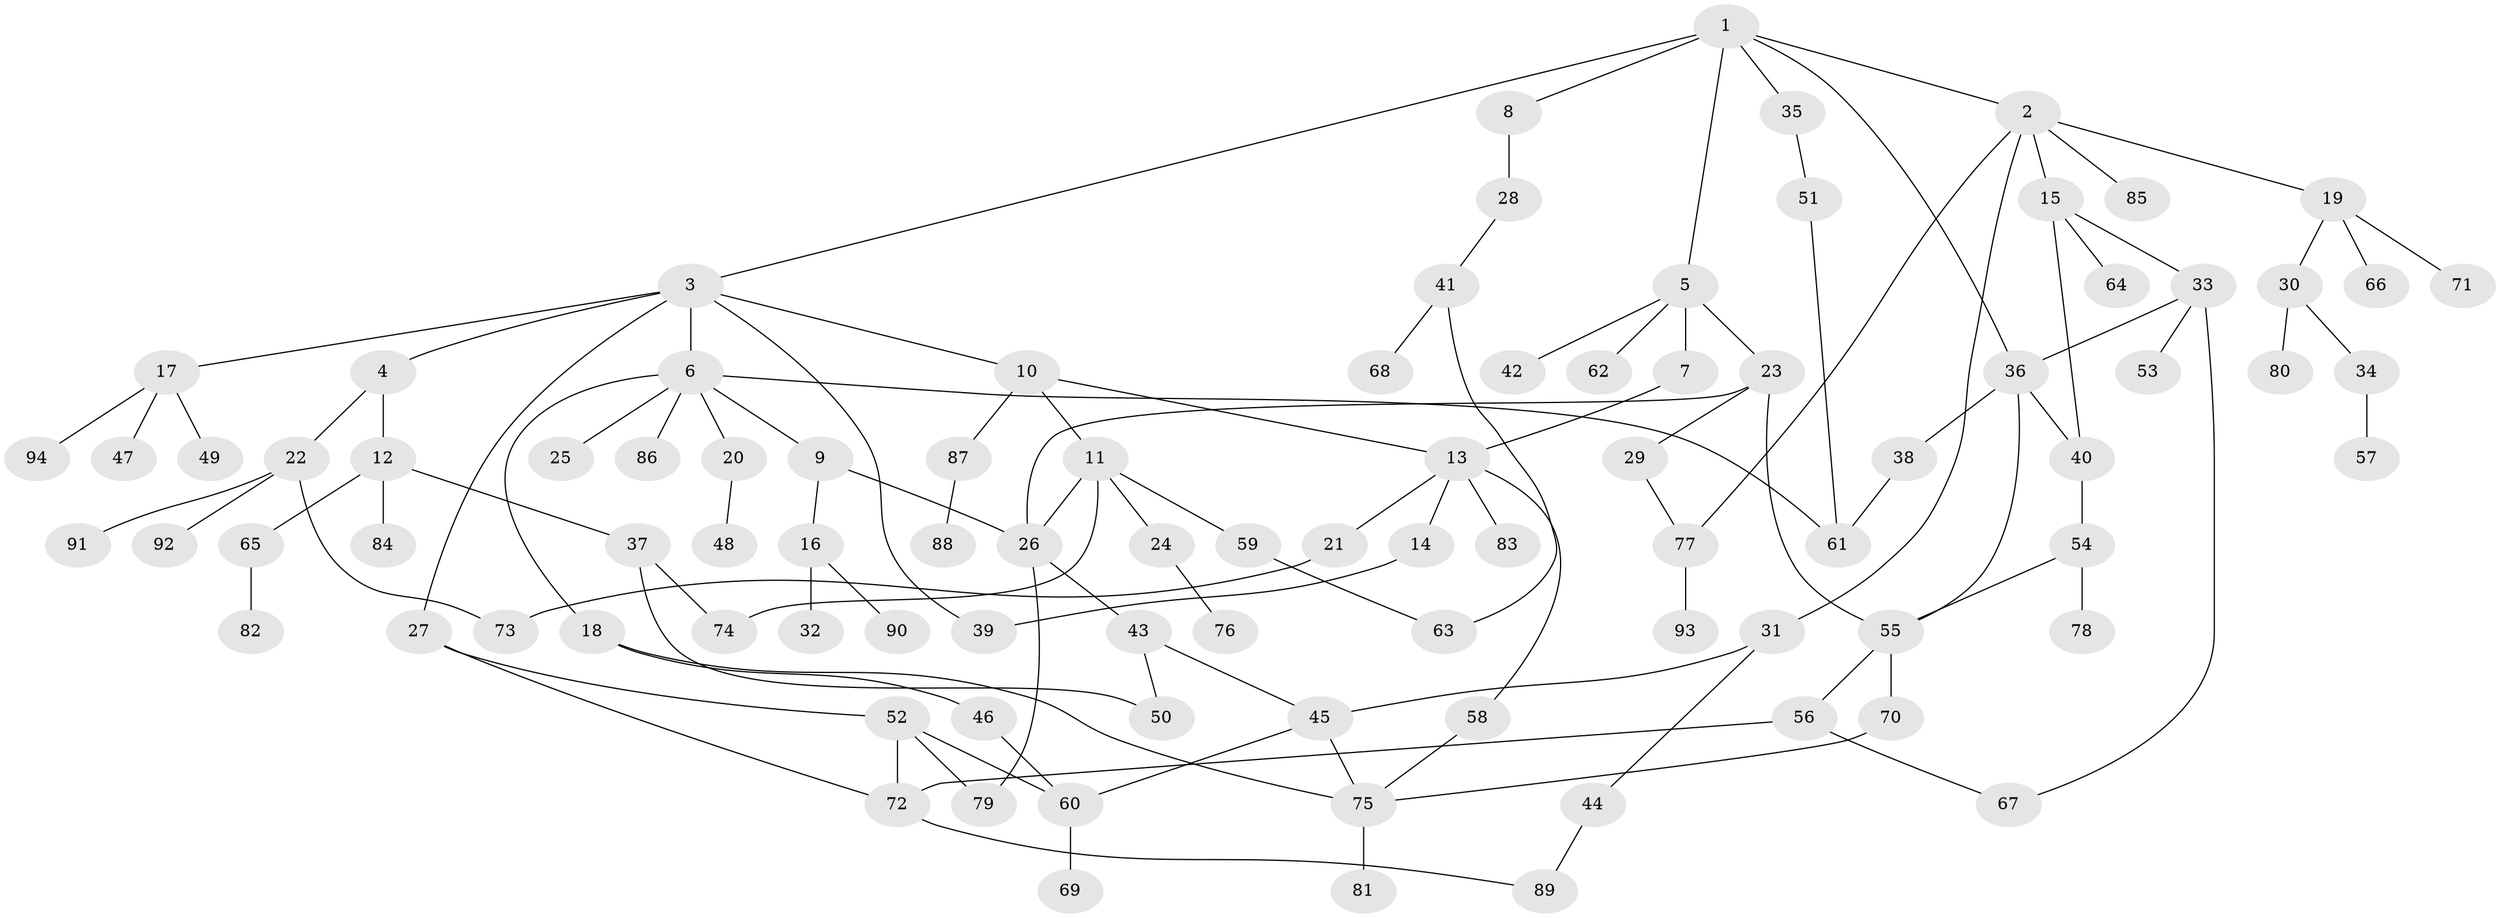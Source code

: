 // coarse degree distribution, {6: 0.06153846153846154, 11: 0.015384615384615385, 3: 0.2, 9: 0.03076923076923077, 7: 0.03076923076923077, 2: 0.26153846153846155, 5: 0.015384615384615385, 4: 0.03076923076923077, 1: 0.35384615384615387}
// Generated by graph-tools (version 1.1) at 2025/16/03/04/25 18:16:50]
// undirected, 94 vertices, 119 edges
graph export_dot {
graph [start="1"]
  node [color=gray90,style=filled];
  1;
  2;
  3;
  4;
  5;
  6;
  7;
  8;
  9;
  10;
  11;
  12;
  13;
  14;
  15;
  16;
  17;
  18;
  19;
  20;
  21;
  22;
  23;
  24;
  25;
  26;
  27;
  28;
  29;
  30;
  31;
  32;
  33;
  34;
  35;
  36;
  37;
  38;
  39;
  40;
  41;
  42;
  43;
  44;
  45;
  46;
  47;
  48;
  49;
  50;
  51;
  52;
  53;
  54;
  55;
  56;
  57;
  58;
  59;
  60;
  61;
  62;
  63;
  64;
  65;
  66;
  67;
  68;
  69;
  70;
  71;
  72;
  73;
  74;
  75;
  76;
  77;
  78;
  79;
  80;
  81;
  82;
  83;
  84;
  85;
  86;
  87;
  88;
  89;
  90;
  91;
  92;
  93;
  94;
  1 -- 2;
  1 -- 3;
  1 -- 5;
  1 -- 8;
  1 -- 35;
  1 -- 36;
  2 -- 15;
  2 -- 19;
  2 -- 31;
  2 -- 85;
  2 -- 77;
  3 -- 4;
  3 -- 6;
  3 -- 10;
  3 -- 17;
  3 -- 27;
  3 -- 39;
  4 -- 12;
  4 -- 22;
  5 -- 7;
  5 -- 23;
  5 -- 42;
  5 -- 62;
  6 -- 9;
  6 -- 18;
  6 -- 20;
  6 -- 25;
  6 -- 86;
  6 -- 61;
  7 -- 13;
  8 -- 28;
  9 -- 16;
  9 -- 26;
  10 -- 11;
  10 -- 13;
  10 -- 87;
  11 -- 24;
  11 -- 59;
  11 -- 74;
  11 -- 26;
  12 -- 37;
  12 -- 65;
  12 -- 84;
  13 -- 14;
  13 -- 21;
  13 -- 58;
  13 -- 83;
  14 -- 39;
  15 -- 33;
  15 -- 40;
  15 -- 64;
  16 -- 32;
  16 -- 90;
  17 -- 47;
  17 -- 49;
  17 -- 94;
  18 -- 46;
  18 -- 75;
  19 -- 30;
  19 -- 66;
  19 -- 71;
  20 -- 48;
  21 -- 73;
  22 -- 91;
  22 -- 92;
  22 -- 73;
  23 -- 26;
  23 -- 29;
  23 -- 55;
  24 -- 76;
  26 -- 43;
  26 -- 79;
  27 -- 52;
  27 -- 72;
  28 -- 41;
  29 -- 77;
  30 -- 34;
  30 -- 80;
  31 -- 44;
  31 -- 45;
  33 -- 36;
  33 -- 53;
  33 -- 67;
  34 -- 57;
  35 -- 51;
  36 -- 38;
  36 -- 55;
  36 -- 40;
  37 -- 50;
  37 -- 74;
  38 -- 61;
  40 -- 54;
  41 -- 68;
  41 -- 63;
  43 -- 45;
  43 -- 50;
  44 -- 89;
  45 -- 75;
  45 -- 60;
  46 -- 60;
  51 -- 61;
  52 -- 60;
  52 -- 72;
  52 -- 79;
  54 -- 78;
  54 -- 55;
  55 -- 56;
  55 -- 70;
  56 -- 67;
  56 -- 72;
  58 -- 75;
  59 -- 63;
  60 -- 69;
  65 -- 82;
  70 -- 75;
  72 -- 89;
  75 -- 81;
  77 -- 93;
  87 -- 88;
}
